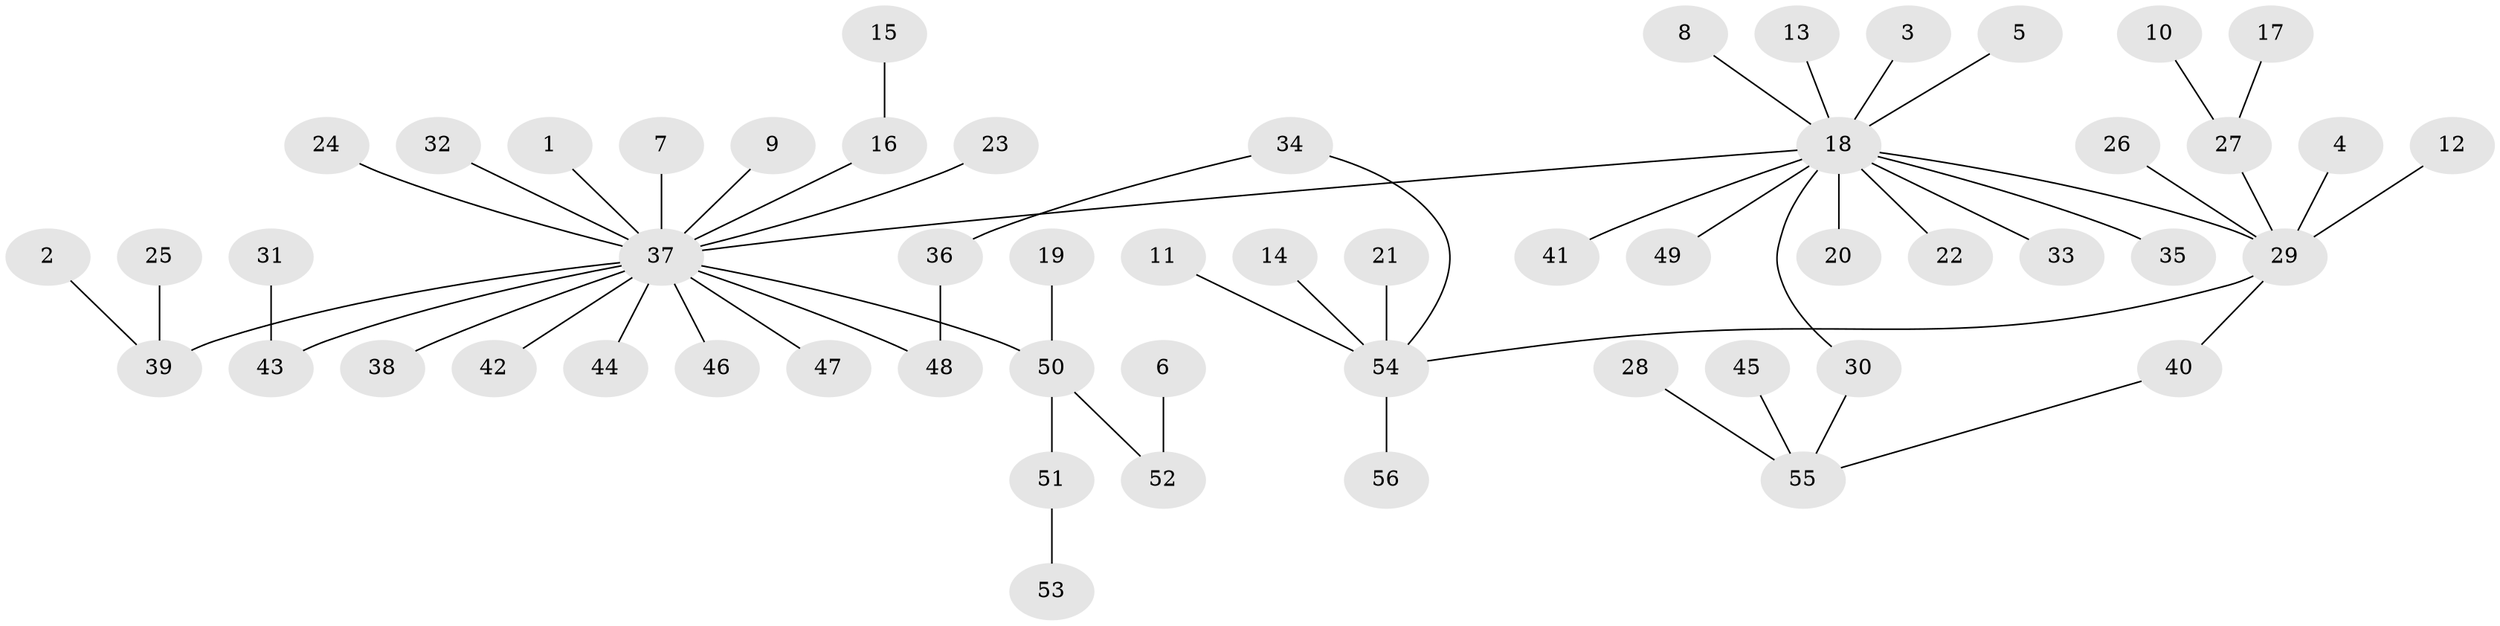 // original degree distribution, {20: 0.007194244604316547, 16: 0.007194244604316547, 1: 0.6258992805755396, 4: 0.02877697841726619, 2: 0.18705035971223022, 10: 0.007194244604316547, 5: 0.04316546762589928, 3: 0.07913669064748201, 7: 0.007194244604316547, 9: 0.007194244604316547}
// Generated by graph-tools (version 1.1) at 2025/36/03/04/25 23:36:51]
// undirected, 56 vertices, 57 edges
graph export_dot {
  node [color=gray90,style=filled];
  1;
  2;
  3;
  4;
  5;
  6;
  7;
  8;
  9;
  10;
  11;
  12;
  13;
  14;
  15;
  16;
  17;
  18;
  19;
  20;
  21;
  22;
  23;
  24;
  25;
  26;
  27;
  28;
  29;
  30;
  31;
  32;
  33;
  34;
  35;
  36;
  37;
  38;
  39;
  40;
  41;
  42;
  43;
  44;
  45;
  46;
  47;
  48;
  49;
  50;
  51;
  52;
  53;
  54;
  55;
  56;
  1 -- 37 [weight=1.0];
  2 -- 39 [weight=1.0];
  3 -- 18 [weight=1.0];
  4 -- 29 [weight=1.0];
  5 -- 18 [weight=1.0];
  6 -- 52 [weight=1.0];
  7 -- 37 [weight=1.0];
  8 -- 18 [weight=1.0];
  9 -- 37 [weight=1.0];
  10 -- 27 [weight=1.0];
  11 -- 54 [weight=1.0];
  12 -- 29 [weight=1.0];
  13 -- 18 [weight=1.0];
  14 -- 54 [weight=1.0];
  15 -- 16 [weight=1.0];
  16 -- 37 [weight=1.0];
  17 -- 27 [weight=1.0];
  18 -- 20 [weight=1.0];
  18 -- 22 [weight=1.0];
  18 -- 29 [weight=1.0];
  18 -- 30 [weight=1.0];
  18 -- 33 [weight=1.0];
  18 -- 35 [weight=1.0];
  18 -- 37 [weight=1.0];
  18 -- 41 [weight=1.0];
  18 -- 49 [weight=1.0];
  19 -- 50 [weight=1.0];
  21 -- 54 [weight=1.0];
  23 -- 37 [weight=1.0];
  24 -- 37 [weight=1.0];
  25 -- 39 [weight=1.0];
  26 -- 29 [weight=1.0];
  27 -- 29 [weight=1.0];
  28 -- 55 [weight=1.0];
  29 -- 40 [weight=1.0];
  29 -- 54 [weight=1.0];
  30 -- 55 [weight=1.0];
  31 -- 43 [weight=1.0];
  32 -- 37 [weight=1.0];
  34 -- 36 [weight=1.0];
  34 -- 54 [weight=1.0];
  36 -- 48 [weight=1.0];
  37 -- 38 [weight=1.0];
  37 -- 39 [weight=1.0];
  37 -- 42 [weight=1.0];
  37 -- 43 [weight=1.0];
  37 -- 44 [weight=1.0];
  37 -- 46 [weight=1.0];
  37 -- 47 [weight=1.0];
  37 -- 48 [weight=1.0];
  37 -- 50 [weight=1.0];
  40 -- 55 [weight=1.0];
  45 -- 55 [weight=1.0];
  50 -- 51 [weight=1.0];
  50 -- 52 [weight=1.0];
  51 -- 53 [weight=1.0];
  54 -- 56 [weight=1.0];
}

